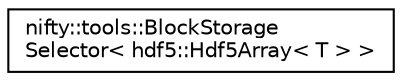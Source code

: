 digraph "Graphical Class Hierarchy"
{
  edge [fontname="Helvetica",fontsize="10",labelfontname="Helvetica",labelfontsize="10"];
  node [fontname="Helvetica",fontsize="10",shape=record];
  rankdir="LR";
  Node1 [label="nifty::tools::BlockStorage\lSelector\< hdf5::Hdf5Array\< T \> \>",height=0.2,width=0.4,color="black", fillcolor="white", style="filled",URL="$structnifty_1_1tools_1_1BlockStorageSelector_3_01hdf5_1_1Hdf5Array_3_01T_01_4_01_4.html"];
}
